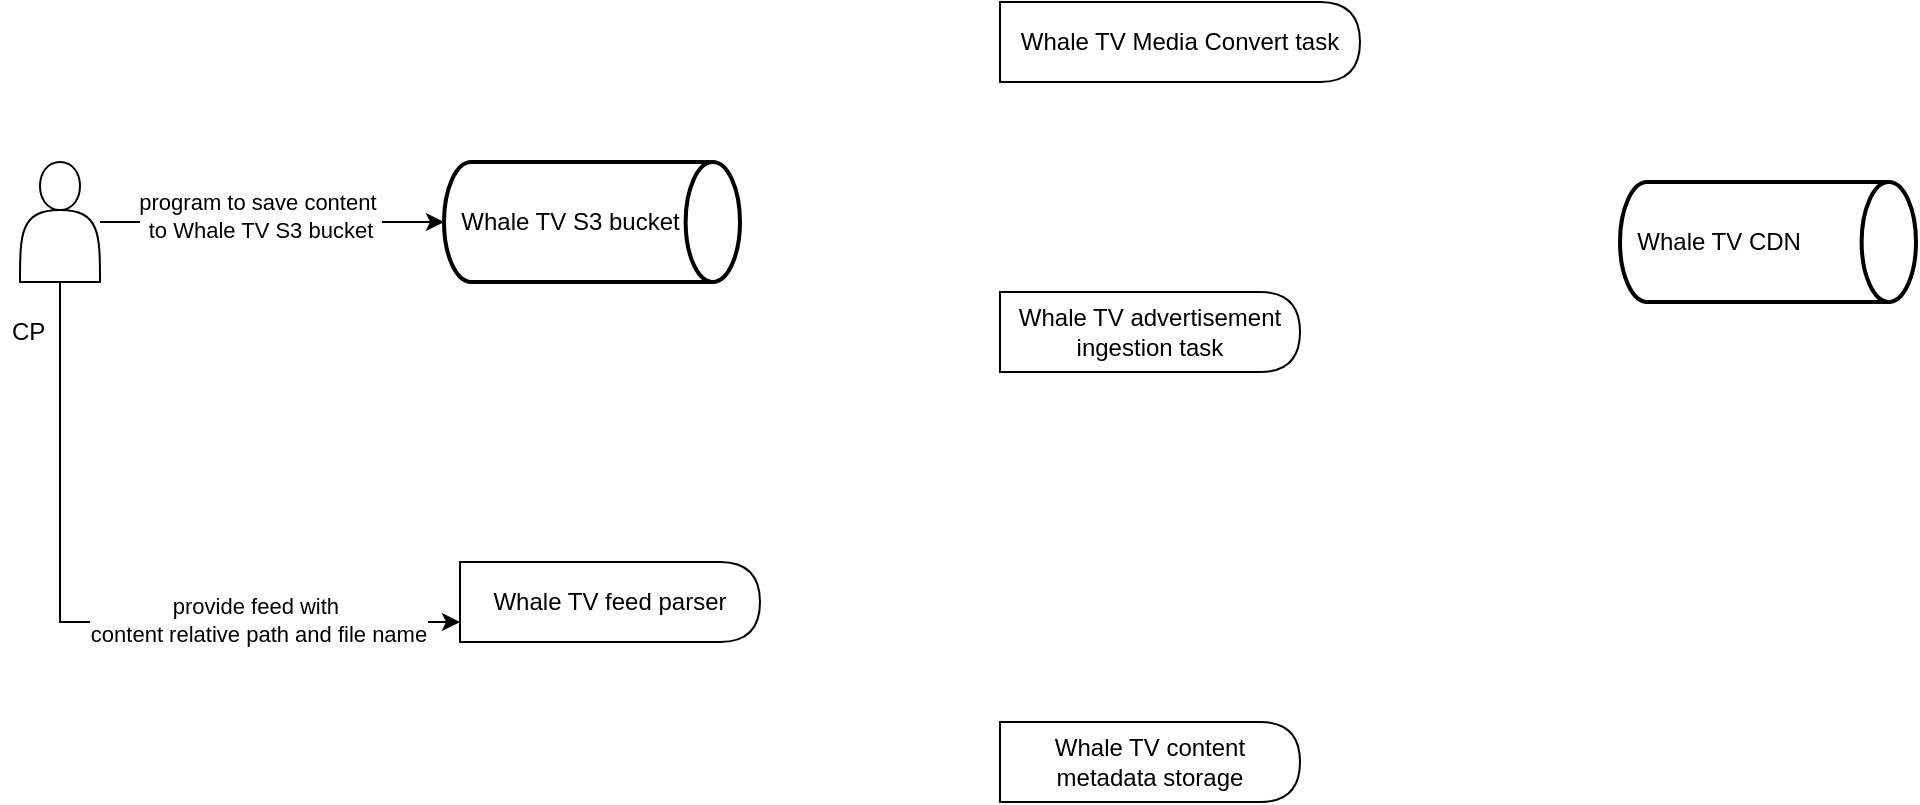 <mxfile version="28.0.3">
  <diagram name="第 1 页" id="SC4Ad5JtYd1S4jJcS6Bw">
    <mxGraphModel dx="1378" dy="764" grid="1" gridSize="10" guides="1" tooltips="1" connect="1" arrows="1" fold="1" page="1" pageScale="1" pageWidth="827" pageHeight="1169" math="0" shadow="0">
      <root>
        <mxCell id="0" />
        <mxCell id="1" parent="0" />
        <mxCell id="1iVRihWYdXtMzknbXpwd-4" style="edgeStyle=orthogonalEdgeStyle;rounded=0;orthogonalLoop=1;jettySize=auto;html=1;" edge="1" parent="1" source="1iVRihWYdXtMzknbXpwd-2" target="1iVRihWYdXtMzknbXpwd-3">
          <mxGeometry relative="1" as="geometry" />
        </mxCell>
        <mxCell id="1iVRihWYdXtMzknbXpwd-6" value="program to save content&amp;nbsp;&lt;div&gt;to Whale TV S3 bucket&lt;/div&gt;" style="edgeLabel;html=1;align=center;verticalAlign=middle;resizable=0;points=[];" vertex="1" connectable="0" parent="1iVRihWYdXtMzknbXpwd-4">
          <mxGeometry x="-0.07" relative="1" as="geometry">
            <mxPoint y="-3" as="offset" />
          </mxGeometry>
        </mxCell>
        <mxCell id="1iVRihWYdXtMzknbXpwd-8" style="edgeStyle=orthogonalEdgeStyle;rounded=0;orthogonalLoop=1;jettySize=auto;html=1;entryX=0;entryY=0.75;entryDx=0;entryDy=0;" edge="1" parent="1" source="1iVRihWYdXtMzknbXpwd-2" target="1iVRihWYdXtMzknbXpwd-7">
          <mxGeometry relative="1" as="geometry">
            <Array as="points">
              <mxPoint x="100" y="340" />
            </Array>
          </mxGeometry>
        </mxCell>
        <mxCell id="1iVRihWYdXtMzknbXpwd-9" value="provide feed with&amp;nbsp;&lt;div&gt;content relative path and file name&lt;/div&gt;" style="edgeLabel;html=1;align=center;verticalAlign=middle;resizable=0;points=[];" vertex="1" connectable="0" parent="1iVRihWYdXtMzknbXpwd-8">
          <mxGeometry x="0.454" y="1" relative="1" as="geometry">
            <mxPoint as="offset" />
          </mxGeometry>
        </mxCell>
        <mxCell id="1iVRihWYdXtMzknbXpwd-2" value="" style="shape=actor;whiteSpace=wrap;html=1;" vertex="1" parent="1">
          <mxGeometry x="80" y="110" width="40" height="60" as="geometry" />
        </mxCell>
        <mxCell id="1iVRihWYdXtMzknbXpwd-3" value="&amp;nbsp; Whale TV S3 bucket" style="strokeWidth=2;html=1;shape=mxgraph.flowchart.direct_data;whiteSpace=wrap;align=left;" vertex="1" parent="1">
          <mxGeometry x="292" y="110" width="148" height="60" as="geometry" />
        </mxCell>
        <mxCell id="1iVRihWYdXtMzknbXpwd-7" value="Whale TV feed parser" style="shape=delay;whiteSpace=wrap;html=1;" vertex="1" parent="1">
          <mxGeometry x="300" y="310" width="150" height="40" as="geometry" />
        </mxCell>
        <mxCell id="1iVRihWYdXtMzknbXpwd-10" value="CP" style="text;strokeColor=none;fillColor=none;align=left;verticalAlign=middle;spacingLeft=4;spacingRight=4;overflow=hidden;points=[[0,0.5],[1,0.5]];portConstraint=eastwest;rotatable=0;whiteSpace=wrap;html=1;" vertex="1" parent="1">
          <mxGeometry x="70" y="180" width="80" height="30" as="geometry" />
        </mxCell>
        <mxCell id="1iVRihWYdXtMzknbXpwd-11" value="Whale TV Media Convert task" style="shape=delay;whiteSpace=wrap;html=1;" vertex="1" parent="1">
          <mxGeometry x="570" y="30" width="180" height="40" as="geometry" />
        </mxCell>
        <mxCell id="1iVRihWYdXtMzknbXpwd-12" value="Whale TV advertisement ingestion task" style="shape=delay;whiteSpace=wrap;html=1;" vertex="1" parent="1">
          <mxGeometry x="570" y="175" width="150" height="40" as="geometry" />
        </mxCell>
        <mxCell id="1iVRihWYdXtMzknbXpwd-13" value="Whale TV content metadata storage" style="shape=delay;whiteSpace=wrap;html=1;" vertex="1" parent="1">
          <mxGeometry x="570" y="390" width="150" height="40" as="geometry" />
        </mxCell>
        <mxCell id="1iVRihWYdXtMzknbXpwd-14" value="&amp;nbsp; Whale TV CDN" style="strokeWidth=2;html=1;shape=mxgraph.flowchart.direct_data;whiteSpace=wrap;align=left;" vertex="1" parent="1">
          <mxGeometry x="880" y="120" width="148" height="60" as="geometry" />
        </mxCell>
      </root>
    </mxGraphModel>
  </diagram>
</mxfile>
